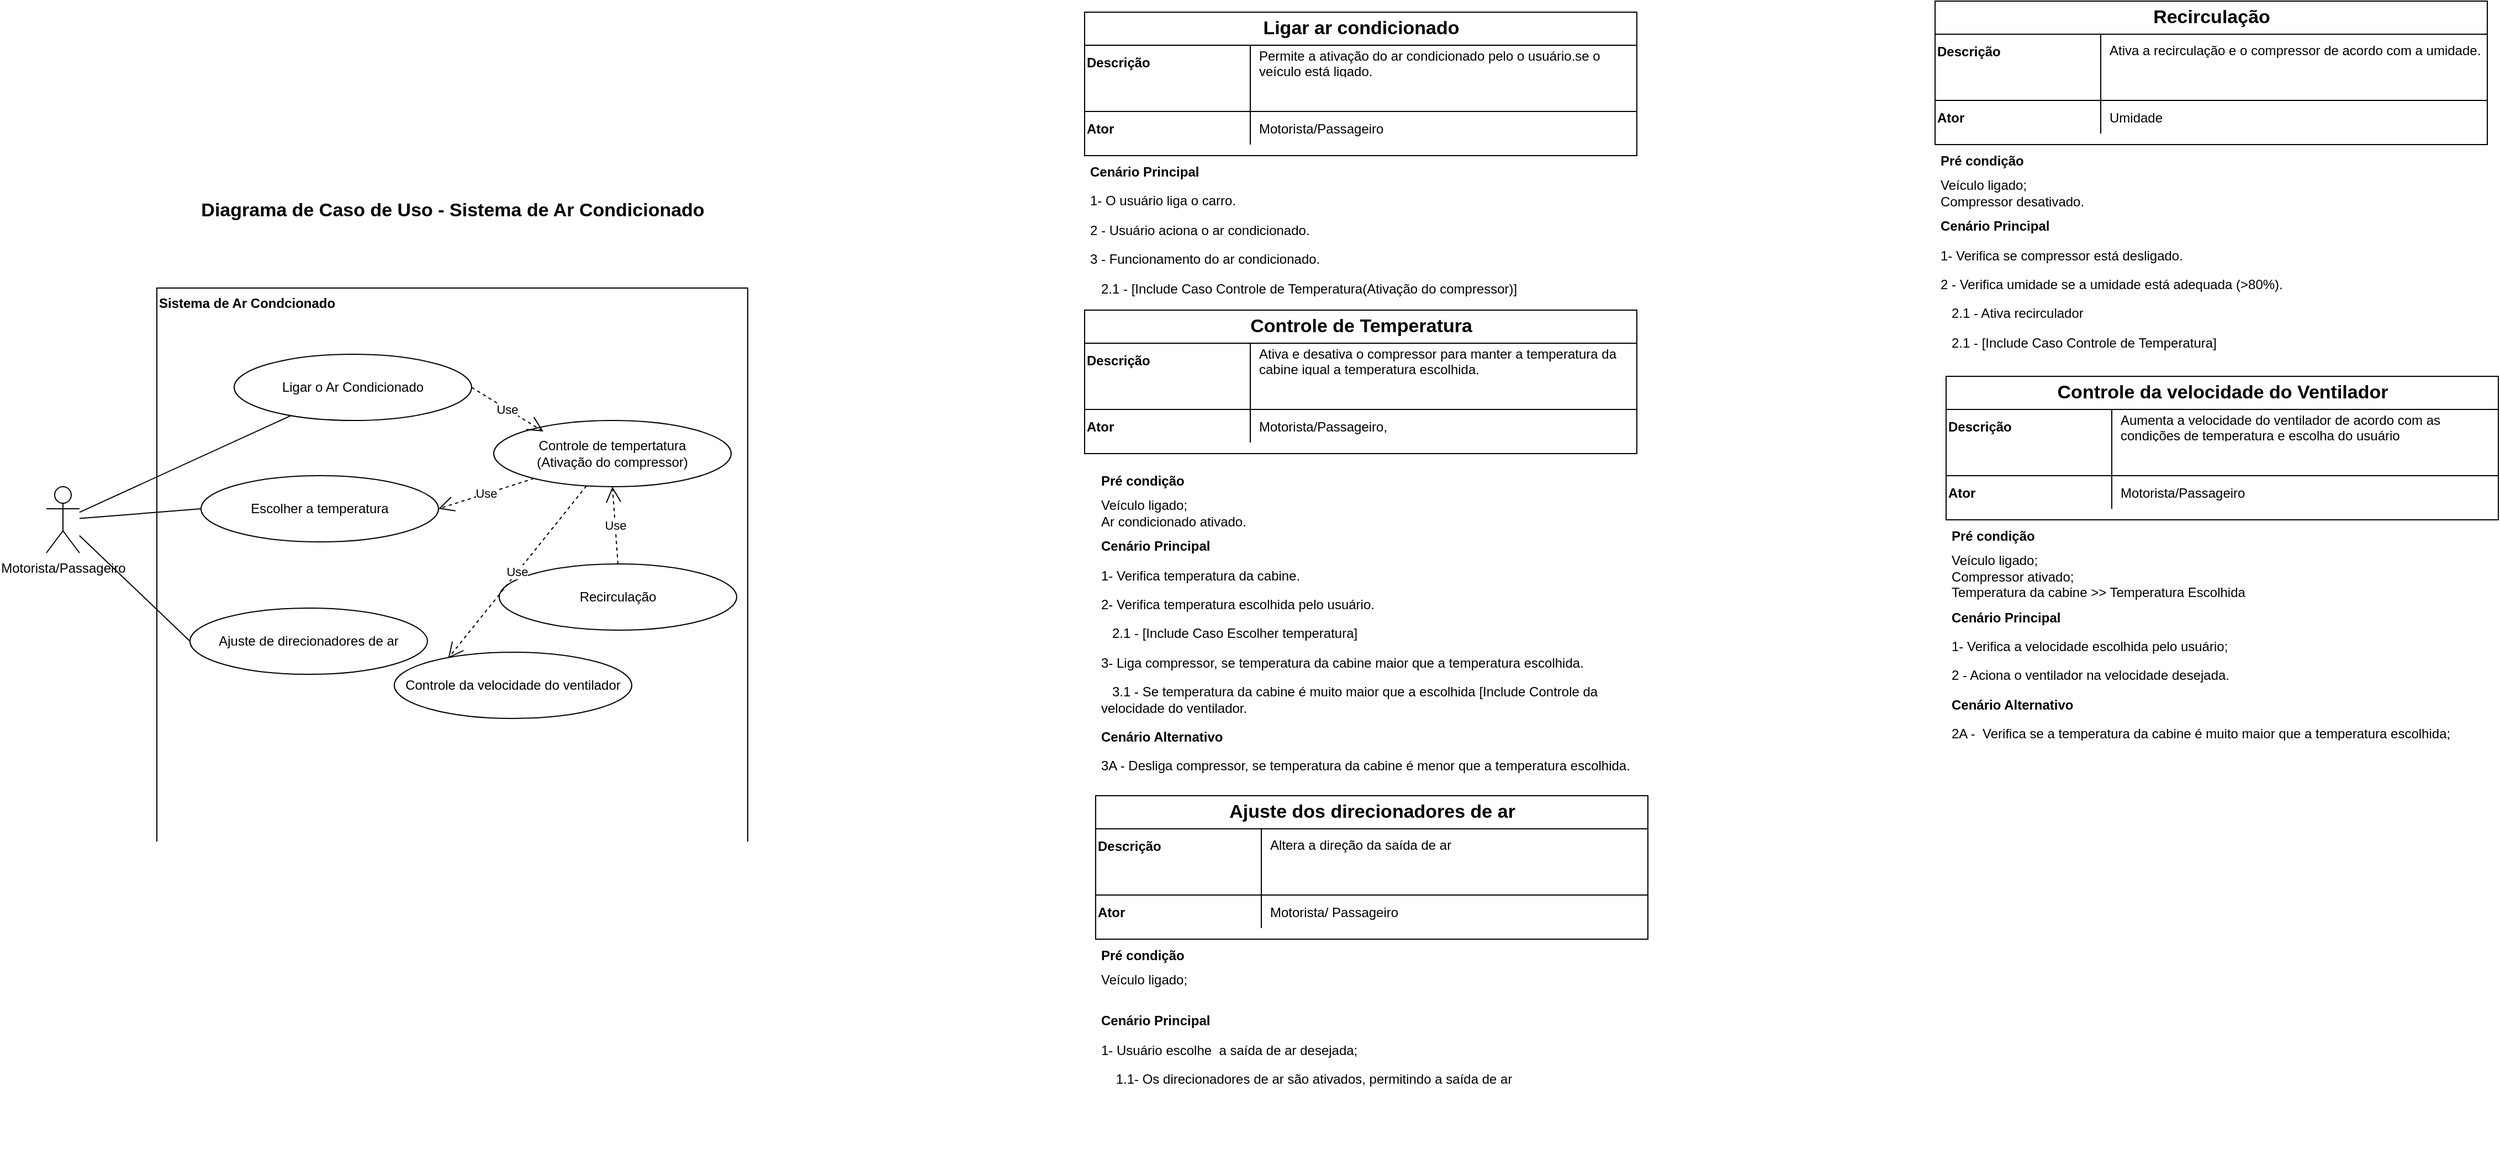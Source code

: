 <mxfile version="15.8.3" type="github">
  <diagram id="G2_i2lJ-f3b6qj_kGdwk" name="Page-1">
    <mxGraphModel dx="4429" dy="2386" grid="1" gridSize="10" guides="1" tooltips="1" connect="1" arrows="1" fold="1" page="1" pageScale="1" pageWidth="850" pageHeight="1100" math="0" shadow="0">
      <root>
        <mxCell id="0" />
        <mxCell id="1" parent="0" />
        <mxCell id="Q2j6FMPa0fHBLMqs2ytp-2" value="Sistema de Ar Condcionado" style="whiteSpace=wrap;aspect=fixed;imageAspect=0;html=1;verticalAlign=top;align=left;fontStyle=1" parent="1" vertex="1">
          <mxGeometry x="150" y="290" width="535" height="535" as="geometry" />
        </mxCell>
        <mxCell id="Q2j6FMPa0fHBLMqs2ytp-4" style="rounded=0;orthogonalLoop=1;jettySize=auto;html=1;endArrow=none;endFill=0;" parent="1" source="Q2j6FMPa0fHBLMqs2ytp-1" target="Q2j6FMPa0fHBLMqs2ytp-3" edge="1">
          <mxGeometry relative="1" as="geometry" />
        </mxCell>
        <mxCell id="Q2j6FMPa0fHBLMqs2ytp-30" style="rounded=0;orthogonalLoop=1;jettySize=auto;html=1;entryX=0;entryY=0.5;entryDx=0;entryDy=0;endArrow=none;endFill=0;" parent="1" source="Q2j6FMPa0fHBLMqs2ytp-1" target="Q2j6FMPa0fHBLMqs2ytp-7" edge="1">
          <mxGeometry relative="1" as="geometry" />
        </mxCell>
        <mxCell id="Q2j6FMPa0fHBLMqs2ytp-35" style="edgeStyle=none;rounded=0;orthogonalLoop=1;jettySize=auto;html=1;entryX=0;entryY=0.5;entryDx=0;entryDy=0;endArrow=none;endFill=0;" parent="1" source="Q2j6FMPa0fHBLMqs2ytp-1" target="Q2j6FMPa0fHBLMqs2ytp-34" edge="1">
          <mxGeometry relative="1" as="geometry" />
        </mxCell>
        <mxCell id="Q2j6FMPa0fHBLMqs2ytp-1" value="Motorista/Passageiro" style="shape=umlActor;verticalLabelPosition=bottom;verticalAlign=top;html=1;outlineConnect=0;" parent="1" vertex="1">
          <mxGeometry x="50" y="470" width="30" height="60" as="geometry" />
        </mxCell>
        <mxCell id="Q2j6FMPa0fHBLMqs2ytp-3" value="Ligar o Ar Condicionado" style="ellipse;whiteSpace=wrap;html=1;" parent="1" vertex="1">
          <mxGeometry x="220" y="350" width="215" height="60" as="geometry" />
        </mxCell>
        <mxCell id="Q2j6FMPa0fHBLMqs2ytp-7" value="Escolher a temperatura" style="ellipse;whiteSpace=wrap;html=1;" parent="1" vertex="1">
          <mxGeometry x="190" y="460" width="215" height="60" as="geometry" />
        </mxCell>
        <mxCell id="Q2j6FMPa0fHBLMqs2ytp-15" value="Controle de tempertatura&lt;br&gt;(Ativação do compressor)" style="ellipse;whiteSpace=wrap;html=1;" parent="1" vertex="1">
          <mxGeometry x="455" y="410" width="215" height="60" as="geometry" />
        </mxCell>
        <mxCell id="Q2j6FMPa0fHBLMqs2ytp-23" value="Recirculação" style="ellipse;whiteSpace=wrap;html=1;" parent="1" vertex="1">
          <mxGeometry x="460" y="540" width="215" height="60" as="geometry" />
        </mxCell>
        <mxCell id="Q2j6FMPa0fHBLMqs2ytp-29" value="Controle da velocidade do ventilador" style="ellipse;whiteSpace=wrap;html=1;" parent="1" vertex="1">
          <mxGeometry x="365" y="620" width="215" height="60" as="geometry" />
        </mxCell>
        <mxCell id="Q2j6FMPa0fHBLMqs2ytp-34" value="Ajuste de direcionadores de ar" style="ellipse;whiteSpace=wrap;html=1;" parent="1" vertex="1">
          <mxGeometry x="180" y="580" width="215" height="60" as="geometry" />
        </mxCell>
        <mxCell id="Q2j6FMPa0fHBLMqs2ytp-36" value="Use" style="endArrow=open;endSize=12;dashed=1;html=1;entryX=1;entryY=0.5;entryDx=0;entryDy=0;" parent="1" source="Q2j6FMPa0fHBLMqs2ytp-15" target="Q2j6FMPa0fHBLMqs2ytp-7" edge="1">
          <mxGeometry width="160" relative="1" as="geometry">
            <mxPoint x="230" y="490" as="sourcePoint" />
            <mxPoint x="430" y="510" as="targetPoint" />
          </mxGeometry>
        </mxCell>
        <mxCell id="Q2j6FMPa0fHBLMqs2ytp-37" value="Use" style="endArrow=open;endSize=12;dashed=1;html=1;exitX=1;exitY=0.5;exitDx=0;exitDy=0;" parent="1" source="Q2j6FMPa0fHBLMqs2ytp-3" edge="1">
          <mxGeometry width="160" relative="1" as="geometry">
            <mxPoint x="487.472" y="500.131" as="sourcePoint" />
            <mxPoint x="500" y="420" as="targetPoint" />
          </mxGeometry>
        </mxCell>
        <mxCell id="Q2j6FMPa0fHBLMqs2ytp-41" value="Use" style="endArrow=open;endSize=12;dashed=1;html=1;entryX=0.227;entryY=0.09;entryDx=0;entryDy=0;entryPerimeter=0;" parent="1" source="Q2j6FMPa0fHBLMqs2ytp-15" target="Q2j6FMPa0fHBLMqs2ytp-29" edge="1">
          <mxGeometry width="160" relative="1" as="geometry">
            <mxPoint x="410" y="620" as="sourcePoint" />
            <mxPoint x="400" y="560" as="targetPoint" />
          </mxGeometry>
        </mxCell>
        <mxCell id="Q2j6FMPa0fHBLMqs2ytp-42" style="edgeStyle=none;rounded=0;orthogonalLoop=1;jettySize=auto;html=1;exitX=0.5;exitY=1;exitDx=0;exitDy=0;endArrow=none;endFill=0;" parent="1" source="Q2j6FMPa0fHBLMqs2ytp-23" target="Q2j6FMPa0fHBLMqs2ytp-23" edge="1">
          <mxGeometry relative="1" as="geometry" />
        </mxCell>
        <mxCell id="Q2j6FMPa0fHBLMqs2ytp-48" value="Diagrama de Caso de Uso - Sistema de Ar Condicionado" style="text;html=1;strokeColor=none;fillColor=none;align=center;verticalAlign=middle;whiteSpace=wrap;rounded=0;fontFamily=Helvetica;fontSize=17;fontStyle=1" parent="1" vertex="1">
          <mxGeometry x="67.5" y="210" width="700" height="20" as="geometry" />
        </mxCell>
        <mxCell id="Q2j6FMPa0fHBLMqs2ytp-49" value="Ligar ar condicionado" style="shape=table;startSize=30;container=1;collapsible=1;childLayout=tableLayout;fixedRows=1;rowLines=0;fontStyle=1;align=center;resizeLast=1;fontFamily=Helvetica;fontSize=17;html=1;" parent="1" vertex="1">
          <mxGeometry x="990" y="40" width="500" height="130" as="geometry" />
        </mxCell>
        <mxCell id="Q2j6FMPa0fHBLMqs2ytp-50" value="" style="shape=partialRectangle;collapsible=0;dropTarget=0;pointerEvents=0;fillColor=none;top=0;left=0;bottom=0;right=0;points=[[0,0.5],[1,0.5]];portConstraint=eastwest;" parent="Q2j6FMPa0fHBLMqs2ytp-49" vertex="1">
          <mxGeometry y="30" width="500" height="30" as="geometry" />
        </mxCell>
        <mxCell id="Q2j6FMPa0fHBLMqs2ytp-51" value="Descrição" style="shape=partialRectangle;connectable=0;fillColor=none;top=0;left=0;bottom=0;right=0;fontStyle=1;overflow=hidden;align=left;" parent="Q2j6FMPa0fHBLMqs2ytp-50" vertex="1">
          <mxGeometry width="150" height="30" as="geometry" />
        </mxCell>
        <mxCell id="Q2j6FMPa0fHBLMqs2ytp-52" value="Permite a ativação do ar condicionado pelo o usuário.se o veículo está ligado." style="shape=partialRectangle;connectable=0;fillColor=none;top=0;left=0;bottom=0;right=0;align=left;spacingLeft=6;fontStyle=0;overflow=hidden;whiteSpace=wrap;" parent="Q2j6FMPa0fHBLMqs2ytp-50" vertex="1">
          <mxGeometry x="150" width="350" height="30" as="geometry" />
        </mxCell>
        <mxCell id="Q2j6FMPa0fHBLMqs2ytp-53" value="" style="shape=partialRectangle;collapsible=0;dropTarget=0;pointerEvents=0;fillColor=none;top=0;left=0;bottom=1;right=0;points=[[0,0.5],[1,0.5]];portConstraint=eastwest;" parent="Q2j6FMPa0fHBLMqs2ytp-49" vertex="1">
          <mxGeometry y="60" width="500" height="30" as="geometry" />
        </mxCell>
        <mxCell id="Q2j6FMPa0fHBLMqs2ytp-54" value="" style="shape=partialRectangle;connectable=0;fillColor=none;top=0;left=0;bottom=0;right=0;fontStyle=1;overflow=hidden;" parent="Q2j6FMPa0fHBLMqs2ytp-53" vertex="1">
          <mxGeometry width="150" height="30" as="geometry" />
        </mxCell>
        <mxCell id="Q2j6FMPa0fHBLMqs2ytp-55" value="" style="shape=partialRectangle;connectable=0;fillColor=none;top=0;left=0;bottom=0;right=0;align=left;spacingLeft=6;fontStyle=5;overflow=hidden;" parent="Q2j6FMPa0fHBLMqs2ytp-53" vertex="1">
          <mxGeometry x="150" width="350" height="30" as="geometry" />
        </mxCell>
        <mxCell id="Q2j6FMPa0fHBLMqs2ytp-56" value="" style="shape=partialRectangle;collapsible=0;dropTarget=0;pointerEvents=0;fillColor=none;top=0;left=0;bottom=0;right=0;points=[[0,0.5],[1,0.5]];portConstraint=eastwest;" parent="Q2j6FMPa0fHBLMqs2ytp-49" vertex="1">
          <mxGeometry y="90" width="500" height="30" as="geometry" />
        </mxCell>
        <mxCell id="Q2j6FMPa0fHBLMqs2ytp-57" value="Ator" style="shape=partialRectangle;connectable=0;fillColor=none;top=0;left=0;bottom=0;right=0;editable=1;overflow=hidden;fontStyle=1;align=left;" parent="Q2j6FMPa0fHBLMqs2ytp-56" vertex="1">
          <mxGeometry width="150" height="30" as="geometry" />
        </mxCell>
        <mxCell id="Q2j6FMPa0fHBLMqs2ytp-58" value="Motorista/Passageiro" style="shape=partialRectangle;connectable=0;fillColor=none;top=0;left=0;bottom=0;right=0;align=left;spacingLeft=6;overflow=hidden;" parent="Q2j6FMPa0fHBLMqs2ytp-56" vertex="1">
          <mxGeometry x="150" width="350" height="30" as="geometry" />
        </mxCell>
        <mxCell id="Q2j6FMPa0fHBLMqs2ytp-62" value="&lt;h1 style=&quot;font-size: 12px&quot;&gt;Cenário Principal&lt;/h1&gt;&lt;p style=&quot;font-size: 12px&quot;&gt;&lt;font style=&quot;font-size: 12px&quot;&gt;1- O usuário liga o carro.&lt;/font&gt;&lt;/p&gt;&lt;p style=&quot;font-size: 12px&quot;&gt;&lt;font style=&quot;font-size: 12px&quot;&gt;2 - Usuário aciona o ar condicionado.&lt;/font&gt;&lt;/p&gt;&lt;p style=&quot;font-size: 12px&quot;&gt;&lt;font style=&quot;font-size: 12px&quot;&gt;3 - Funcionamento do ar condicionado.&lt;/font&gt;&lt;/p&gt;&lt;p style=&quot;font-size: 12px&quot;&gt;&lt;font style=&quot;font-size: 12px&quot;&gt;&amp;nbsp; &amp;nbsp;2.1 - [Include Caso Controle de Temperatura(Ativação do compressor)]&lt;/font&gt;&lt;/p&gt;&lt;p style=&quot;font-size: 12px&quot;&gt;&lt;font style=&quot;font-size: 12px&quot;&gt;&lt;b&gt;Cenário Alternativo&lt;/b&gt;&lt;/font&gt;&lt;/p&gt;&lt;p style=&quot;font-size: 12px&quot;&gt;2A - O usuário desliga o ar condicionado&lt;/p&gt;&lt;p style=&quot;font-size: 12px&quot;&gt;3A - Desativação do ar condicionado&lt;/p&gt;&lt;p style=&quot;font-size: 12px&quot;&gt;&amp;nbsp; &amp;nbsp;3A.1 - [Include Caso Controle de Temperatura(Ativação do compressor)]&lt;/p&gt;" style="text;html=1;strokeColor=none;fillColor=none;spacing=5;spacingTop=-20;whiteSpace=wrap;overflow=hidden;rounded=0;fontFamily=Helvetica;fontSize=17;align=left;verticalAlign=top;" parent="1" vertex="1">
          <mxGeometry x="990" y="180" width="500" height="130" as="geometry" />
        </mxCell>
        <mxCell id="Q2j6FMPa0fHBLMqs2ytp-63" value="Controle de Temperatura" style="shape=table;startSize=30;container=1;collapsible=1;childLayout=tableLayout;fixedRows=1;rowLines=0;fontStyle=1;align=center;resizeLast=1;fontFamily=Helvetica;fontSize=17;html=1;" parent="1" vertex="1">
          <mxGeometry x="990" y="310" width="500" height="130" as="geometry" />
        </mxCell>
        <mxCell id="Q2j6FMPa0fHBLMqs2ytp-64" value="" style="shape=partialRectangle;collapsible=0;dropTarget=0;pointerEvents=0;fillColor=none;top=0;left=0;bottom=0;right=0;points=[[0,0.5],[1,0.5]];portConstraint=eastwest;" parent="Q2j6FMPa0fHBLMqs2ytp-63" vertex="1">
          <mxGeometry y="30" width="500" height="30" as="geometry" />
        </mxCell>
        <mxCell id="Q2j6FMPa0fHBLMqs2ytp-65" value="Descrição" style="shape=partialRectangle;connectable=0;fillColor=none;top=0;left=0;bottom=0;right=0;fontStyle=1;overflow=hidden;align=left;" parent="Q2j6FMPa0fHBLMqs2ytp-64" vertex="1">
          <mxGeometry width="150" height="30" as="geometry" />
        </mxCell>
        <mxCell id="Q2j6FMPa0fHBLMqs2ytp-66" value="Ativa e desativa o compressor para manter a temperatura da cabine igual a temperatura escolhida." style="shape=partialRectangle;connectable=0;fillColor=none;top=0;left=0;bottom=0;right=0;align=left;spacingLeft=6;fontStyle=0;overflow=hidden;whiteSpace=wrap;" parent="Q2j6FMPa0fHBLMqs2ytp-64" vertex="1">
          <mxGeometry x="150" width="350" height="30" as="geometry" />
        </mxCell>
        <mxCell id="Q2j6FMPa0fHBLMqs2ytp-67" value="" style="shape=partialRectangle;collapsible=0;dropTarget=0;pointerEvents=0;fillColor=none;top=0;left=0;bottom=1;right=0;points=[[0,0.5],[1,0.5]];portConstraint=eastwest;" parent="Q2j6FMPa0fHBLMqs2ytp-63" vertex="1">
          <mxGeometry y="60" width="500" height="30" as="geometry" />
        </mxCell>
        <mxCell id="Q2j6FMPa0fHBLMqs2ytp-68" value="" style="shape=partialRectangle;connectable=0;fillColor=none;top=0;left=0;bottom=0;right=0;fontStyle=1;overflow=hidden;" parent="Q2j6FMPa0fHBLMqs2ytp-67" vertex="1">
          <mxGeometry width="150" height="30" as="geometry" />
        </mxCell>
        <mxCell id="Q2j6FMPa0fHBLMqs2ytp-69" value="" style="shape=partialRectangle;connectable=0;fillColor=none;top=0;left=0;bottom=0;right=0;align=left;spacingLeft=6;fontStyle=5;overflow=hidden;" parent="Q2j6FMPa0fHBLMqs2ytp-67" vertex="1">
          <mxGeometry x="150" width="350" height="30" as="geometry" />
        </mxCell>
        <mxCell id="Q2j6FMPa0fHBLMqs2ytp-70" value="" style="shape=partialRectangle;collapsible=0;dropTarget=0;pointerEvents=0;fillColor=none;top=0;left=0;bottom=0;right=0;points=[[0,0.5],[1,0.5]];portConstraint=eastwest;" parent="Q2j6FMPa0fHBLMqs2ytp-63" vertex="1">
          <mxGeometry y="90" width="500" height="30" as="geometry" />
        </mxCell>
        <mxCell id="Q2j6FMPa0fHBLMqs2ytp-71" value="Ator" style="shape=partialRectangle;connectable=0;fillColor=none;top=0;left=0;bottom=0;right=0;editable=1;overflow=hidden;fontStyle=1;align=left;" parent="Q2j6FMPa0fHBLMqs2ytp-70" vertex="1">
          <mxGeometry width="150" height="30" as="geometry" />
        </mxCell>
        <mxCell id="Q2j6FMPa0fHBLMqs2ytp-72" value="Motorista/Passageiro," style="shape=partialRectangle;connectable=0;fillColor=none;top=0;left=0;bottom=0;right=0;align=left;spacingLeft=6;overflow=hidden;" parent="Q2j6FMPa0fHBLMqs2ytp-70" vertex="1">
          <mxGeometry x="150" width="350" height="30" as="geometry" />
        </mxCell>
        <mxCell id="Q2j6FMPa0fHBLMqs2ytp-73" value="&lt;h1 style=&quot;font-size: 12px&quot;&gt;Pré condição&lt;/h1&gt;&lt;div style=&quot;font-size: 12px&quot;&gt;Veículo ligado;&lt;/div&gt;&lt;div style=&quot;font-size: 12px&quot;&gt;Ar condicionado ativado.&lt;/div&gt;&lt;h1 style=&quot;font-size: 12px&quot;&gt;Cenário Principal&lt;/h1&gt;&lt;p style=&quot;font-size: 12px&quot;&gt;&lt;font style=&quot;font-size: 12px&quot;&gt;1- Verifica temperatura da cabine.&lt;/font&gt;&lt;/p&gt;&lt;p style=&quot;font-size: 12px&quot;&gt;&lt;font style=&quot;font-size: 12px&quot;&gt;2- Verifica temperatura escolhida pelo usuário.&lt;/font&gt;&lt;/p&gt;&lt;p style=&quot;font-size: 12px&quot;&gt;&lt;font style=&quot;font-size: 12px&quot;&gt;&amp;nbsp; &amp;nbsp;2.1 - [Include Caso Escolher temperatura]&lt;/font&gt;&lt;/p&gt;&lt;p style=&quot;font-size: 12px&quot;&gt;&lt;font style=&quot;font-size: 12px&quot;&gt;3- Liga compressor, se temperatura da cabine maior que a temperatura escolhida.&lt;/font&gt;&lt;/p&gt;&lt;p style=&quot;font-size: 12px&quot;&gt;&lt;font style=&quot;font-size: 12px&quot;&gt;&amp;nbsp; &amp;nbsp;3.1 - Se temperatura da cabine é muito maior que a escolhida [Include Controle da velocidade do ventilador.&lt;/font&gt;&lt;/p&gt;&lt;p style=&quot;font-size: 12px&quot;&gt;&lt;font style=&quot;font-size: 12px&quot;&gt;&lt;b&gt;Cenário Alternativo&lt;/b&gt;&lt;/font&gt;&lt;/p&gt;&lt;p style=&quot;font-size: 12px&quot;&gt;3A - Desliga compressor, se temperatura da cabine é menor que a temperatura escolhida.&lt;/p&gt;&lt;p style=&quot;font-size: 12px&quot;&gt;&lt;br&gt;&lt;/p&gt;" style="text;html=1;strokeColor=none;fillColor=none;spacing=5;spacingTop=-20;whiteSpace=wrap;overflow=hidden;rounded=0;fontFamily=Helvetica;fontSize=17;align=left;verticalAlign=top;" parent="1" vertex="1">
          <mxGeometry x="1000" y="460" width="500" height="290" as="geometry" />
        </mxCell>
        <mxCell id="Q2j6FMPa0fHBLMqs2ytp-96" value="Recirculação" style="shape=table;startSize=30;container=1;collapsible=1;childLayout=tableLayout;fixedRows=1;rowLines=0;fontStyle=1;align=center;resizeLast=1;fontFamily=Helvetica;fontSize=17;html=1;" parent="1" vertex="1">
          <mxGeometry x="1760" y="30" width="500" height="130" as="geometry" />
        </mxCell>
        <mxCell id="Q2j6FMPa0fHBLMqs2ytp-97" value="" style="shape=partialRectangle;collapsible=0;dropTarget=0;pointerEvents=0;fillColor=none;top=0;left=0;bottom=0;right=0;points=[[0,0.5],[1,0.5]];portConstraint=eastwest;" parent="Q2j6FMPa0fHBLMqs2ytp-96" vertex="1">
          <mxGeometry y="30" width="500" height="30" as="geometry" />
        </mxCell>
        <mxCell id="Q2j6FMPa0fHBLMqs2ytp-98" value="Descrição" style="shape=partialRectangle;connectable=0;fillColor=none;top=0;left=0;bottom=0;right=0;fontStyle=1;overflow=hidden;align=left;" parent="Q2j6FMPa0fHBLMqs2ytp-97" vertex="1">
          <mxGeometry width="150" height="30" as="geometry" />
        </mxCell>
        <mxCell id="Q2j6FMPa0fHBLMqs2ytp-99" value="Ativa a recirculação e o compressor de acordo com a umidade." style="shape=partialRectangle;connectable=0;fillColor=none;top=0;left=0;bottom=0;right=0;align=left;spacingLeft=6;fontStyle=0;overflow=hidden;whiteSpace=wrap;" parent="Q2j6FMPa0fHBLMqs2ytp-97" vertex="1">
          <mxGeometry x="150" width="350" height="30" as="geometry" />
        </mxCell>
        <mxCell id="Q2j6FMPa0fHBLMqs2ytp-100" value="" style="shape=partialRectangle;collapsible=0;dropTarget=0;pointerEvents=0;fillColor=none;top=0;left=0;bottom=1;right=0;points=[[0,0.5],[1,0.5]];portConstraint=eastwest;" parent="Q2j6FMPa0fHBLMqs2ytp-96" vertex="1">
          <mxGeometry y="60" width="500" height="30" as="geometry" />
        </mxCell>
        <mxCell id="Q2j6FMPa0fHBLMqs2ytp-101" value="" style="shape=partialRectangle;connectable=0;fillColor=none;top=0;left=0;bottom=0;right=0;fontStyle=1;overflow=hidden;" parent="Q2j6FMPa0fHBLMqs2ytp-100" vertex="1">
          <mxGeometry width="150" height="30" as="geometry" />
        </mxCell>
        <mxCell id="Q2j6FMPa0fHBLMqs2ytp-102" value="" style="shape=partialRectangle;connectable=0;fillColor=none;top=0;left=0;bottom=0;right=0;align=left;spacingLeft=6;fontStyle=5;overflow=hidden;" parent="Q2j6FMPa0fHBLMqs2ytp-100" vertex="1">
          <mxGeometry x="150" width="350" height="30" as="geometry" />
        </mxCell>
        <mxCell id="Q2j6FMPa0fHBLMqs2ytp-103" value="" style="shape=partialRectangle;collapsible=0;dropTarget=0;pointerEvents=0;fillColor=none;top=0;left=0;bottom=0;right=0;points=[[0,0.5],[1,0.5]];portConstraint=eastwest;" parent="Q2j6FMPa0fHBLMqs2ytp-96" vertex="1">
          <mxGeometry y="90" width="500" height="30" as="geometry" />
        </mxCell>
        <mxCell id="Q2j6FMPa0fHBLMqs2ytp-104" value="Ator" style="shape=partialRectangle;connectable=0;fillColor=none;top=0;left=0;bottom=0;right=0;editable=1;overflow=hidden;fontStyle=1;align=left;" parent="Q2j6FMPa0fHBLMqs2ytp-103" vertex="1">
          <mxGeometry width="150" height="30" as="geometry" />
        </mxCell>
        <mxCell id="Q2j6FMPa0fHBLMqs2ytp-105" value="Umidade" style="shape=partialRectangle;connectable=0;fillColor=none;top=0;left=0;bottom=0;right=0;align=left;spacingLeft=6;overflow=hidden;" parent="Q2j6FMPa0fHBLMqs2ytp-103" vertex="1">
          <mxGeometry x="150" width="350" height="30" as="geometry" />
        </mxCell>
        <mxCell id="Q2j6FMPa0fHBLMqs2ytp-106" value="&lt;h1 style=&quot;font-size: 12px&quot;&gt;Pré condição&lt;/h1&gt;&lt;div style=&quot;font-size: 12px&quot;&gt;Veículo ligado;&lt;/div&gt;&lt;div style=&quot;font-size: 12px&quot;&gt;Compressor desativado.&lt;/div&gt;&lt;h1 style=&quot;font-size: 12px&quot;&gt;Cenário Principal&lt;/h1&gt;&lt;p style=&quot;font-size: 12px&quot;&gt;&lt;font style=&quot;font-size: 12px&quot;&gt;1- Verifica se compressor está desligado.&lt;/font&gt;&lt;/p&gt;&lt;p style=&quot;font-size: 12px&quot;&gt;&lt;font style=&quot;font-size: 12px&quot;&gt;2 - Verifica umidade se a umidade está adequada (&amp;gt;80%).&lt;/font&gt;&lt;/p&gt;&lt;p style=&quot;font-size: 12px&quot;&gt;&lt;font style=&quot;font-size: 12px&quot;&gt;&amp;nbsp; &amp;nbsp;2.1 - Ativa recirculador&lt;/font&gt;&lt;/p&gt;&lt;p style=&quot;font-size: 12px&quot;&gt;&lt;font style=&quot;font-size: 12px&quot;&gt;&amp;nbsp; &amp;nbsp;2.1 - [Include Caso Controle de Temperatura]&lt;/font&gt;&lt;/p&gt;&lt;p style=&quot;font-size: 12px&quot;&gt;&lt;br&gt;&lt;/p&gt;" style="text;html=1;strokeColor=none;fillColor=none;spacing=5;spacingTop=-20;whiteSpace=wrap;overflow=hidden;rounded=0;fontFamily=Helvetica;fontSize=17;align=left;verticalAlign=top;" parent="1" vertex="1">
          <mxGeometry x="1760" y="170" width="500" height="190" as="geometry" />
        </mxCell>
        <mxCell id="Q2j6FMPa0fHBLMqs2ytp-107" value="Use" style="endArrow=open;endSize=12;dashed=1;html=1;exitX=0.5;exitY=0;exitDx=0;exitDy=0;entryX=0.5;entryY=1;entryDx=0;entryDy=0;" parent="1" source="Q2j6FMPa0fHBLMqs2ytp-23" target="Q2j6FMPa0fHBLMqs2ytp-15" edge="1">
          <mxGeometry width="160" relative="1" as="geometry">
            <mxPoint x="534.6" y="478.074" as="sourcePoint" />
            <mxPoint x="410" y="570" as="targetPoint" />
          </mxGeometry>
        </mxCell>
        <mxCell id="Q2j6FMPa0fHBLMqs2ytp-114" value="Controle da velocidade do Ventilador" style="shape=table;startSize=30;container=1;collapsible=1;childLayout=tableLayout;fixedRows=1;rowLines=0;fontStyle=1;align=center;resizeLast=1;fontFamily=Helvetica;fontSize=17;html=1;" parent="1" vertex="1">
          <mxGeometry x="1770" y="370" width="500" height="130" as="geometry" />
        </mxCell>
        <mxCell id="Q2j6FMPa0fHBLMqs2ytp-115" value="" style="shape=partialRectangle;collapsible=0;dropTarget=0;pointerEvents=0;fillColor=none;top=0;left=0;bottom=0;right=0;points=[[0,0.5],[1,0.5]];portConstraint=eastwest;" parent="Q2j6FMPa0fHBLMqs2ytp-114" vertex="1">
          <mxGeometry y="30" width="500" height="30" as="geometry" />
        </mxCell>
        <mxCell id="Q2j6FMPa0fHBLMqs2ytp-116" value="Descrição" style="shape=partialRectangle;connectable=0;fillColor=none;top=0;left=0;bottom=0;right=0;fontStyle=1;overflow=hidden;align=left;" parent="Q2j6FMPa0fHBLMqs2ytp-115" vertex="1">
          <mxGeometry width="150" height="30" as="geometry" />
        </mxCell>
        <mxCell id="Q2j6FMPa0fHBLMqs2ytp-117" value="Aumenta a velocidade do ventilador de acordo com as condições de temperatura e escolha do usuário" style="shape=partialRectangle;connectable=0;fillColor=none;top=0;left=0;bottom=0;right=0;align=left;spacingLeft=6;fontStyle=0;overflow=hidden;whiteSpace=wrap;" parent="Q2j6FMPa0fHBLMqs2ytp-115" vertex="1">
          <mxGeometry x="150" width="350" height="30" as="geometry" />
        </mxCell>
        <mxCell id="Q2j6FMPa0fHBLMqs2ytp-118" value="" style="shape=partialRectangle;collapsible=0;dropTarget=0;pointerEvents=0;fillColor=none;top=0;left=0;bottom=1;right=0;points=[[0,0.5],[1,0.5]];portConstraint=eastwest;" parent="Q2j6FMPa0fHBLMqs2ytp-114" vertex="1">
          <mxGeometry y="60" width="500" height="30" as="geometry" />
        </mxCell>
        <mxCell id="Q2j6FMPa0fHBLMqs2ytp-119" value="" style="shape=partialRectangle;connectable=0;fillColor=none;top=0;left=0;bottom=0;right=0;fontStyle=1;overflow=hidden;" parent="Q2j6FMPa0fHBLMqs2ytp-118" vertex="1">
          <mxGeometry width="150" height="30" as="geometry" />
        </mxCell>
        <mxCell id="Q2j6FMPa0fHBLMqs2ytp-120" value="" style="shape=partialRectangle;connectable=0;fillColor=none;top=0;left=0;bottom=0;right=0;align=left;spacingLeft=6;fontStyle=5;overflow=hidden;" parent="Q2j6FMPa0fHBLMqs2ytp-118" vertex="1">
          <mxGeometry x="150" width="350" height="30" as="geometry" />
        </mxCell>
        <mxCell id="Q2j6FMPa0fHBLMqs2ytp-121" value="" style="shape=partialRectangle;collapsible=0;dropTarget=0;pointerEvents=0;fillColor=none;top=0;left=0;bottom=0;right=0;points=[[0,0.5],[1,0.5]];portConstraint=eastwest;" parent="Q2j6FMPa0fHBLMqs2ytp-114" vertex="1">
          <mxGeometry y="90" width="500" height="30" as="geometry" />
        </mxCell>
        <mxCell id="Q2j6FMPa0fHBLMqs2ytp-122" value="Ator" style="shape=partialRectangle;connectable=0;fillColor=none;top=0;left=0;bottom=0;right=0;editable=1;overflow=hidden;fontStyle=1;align=left;" parent="Q2j6FMPa0fHBLMqs2ytp-121" vertex="1">
          <mxGeometry width="150" height="30" as="geometry" />
        </mxCell>
        <mxCell id="Q2j6FMPa0fHBLMqs2ytp-123" value="Motorista/Passageiro" style="shape=partialRectangle;connectable=0;fillColor=none;top=0;left=0;bottom=0;right=0;align=left;spacingLeft=6;overflow=hidden;" parent="Q2j6FMPa0fHBLMqs2ytp-121" vertex="1">
          <mxGeometry x="150" width="350" height="30" as="geometry" />
        </mxCell>
        <mxCell id="Q2j6FMPa0fHBLMqs2ytp-124" value="&lt;h1 style=&quot;font-size: 12px&quot;&gt;Pré condição&lt;/h1&gt;&lt;div style=&quot;font-size: 12px&quot;&gt;Veículo ligado;&lt;/div&gt;&lt;div style=&quot;font-size: 12px&quot;&gt;Compressor ativado;&lt;/div&gt;&lt;div style=&quot;font-size: 12px&quot;&gt;Temperatura da cabine &amp;gt;&amp;gt; Temperatura Escolhida&lt;/div&gt;&lt;h1 style=&quot;font-size: 12px&quot;&gt;Cenário Principal&lt;/h1&gt;&lt;p style=&quot;font-size: 12px&quot;&gt;&lt;font style=&quot;font-size: 12px&quot;&gt;1- Verifica a velocidade escolhida pelo usuário;&lt;/font&gt;&lt;/p&gt;&lt;p style=&quot;font-size: 12px&quot;&gt;&lt;font style=&quot;font-size: 12px&quot;&gt;2 - Aciona o ventilador na velocidade desejada.&lt;/font&gt;&lt;/p&gt;&lt;p style=&quot;font-size: 12px&quot;&gt;&lt;b&gt;Cenário Alternativo&lt;/b&gt;&lt;/p&gt;&lt;p style=&quot;font-size: 12px&quot;&gt;2A -&amp;nbsp; Verifica se a temperatura da cabine é muito maior que a temperatura escolhida;&lt;/p&gt;&lt;p style=&quot;font-size: 12px&quot;&gt;&lt;span style=&quot;white-space: pre&quot;&gt;	&lt;/span&gt;2A.1 - Aumenta a velocidade do ventilador&lt;br&gt;&lt;/p&gt;&lt;p style=&quot;font-size: 12px&quot;&gt;&lt;br&gt;&lt;/p&gt;" style="text;html=1;strokeColor=none;fillColor=none;spacing=5;spacingTop=-20;whiteSpace=wrap;overflow=hidden;rounded=0;fontFamily=Helvetica;fontSize=17;align=left;verticalAlign=top;" parent="1" vertex="1">
          <mxGeometry x="1770" y="510" width="500" height="190" as="geometry" />
        </mxCell>
        <mxCell id="Q2j6FMPa0fHBLMqs2ytp-125" value="Ajuste dos direcionadores de ar" style="shape=table;startSize=30;container=1;collapsible=1;childLayout=tableLayout;fixedRows=1;rowLines=0;fontStyle=1;align=center;resizeLast=1;fontFamily=Helvetica;fontSize=17;html=1;" parent="1" vertex="1">
          <mxGeometry x="1000" y="750" width="500" height="130" as="geometry" />
        </mxCell>
        <mxCell id="Q2j6FMPa0fHBLMqs2ytp-126" value="" style="shape=partialRectangle;collapsible=0;dropTarget=0;pointerEvents=0;fillColor=none;top=0;left=0;bottom=0;right=0;points=[[0,0.5],[1,0.5]];portConstraint=eastwest;" parent="Q2j6FMPa0fHBLMqs2ytp-125" vertex="1">
          <mxGeometry y="30" width="500" height="30" as="geometry" />
        </mxCell>
        <mxCell id="Q2j6FMPa0fHBLMqs2ytp-127" value="Descrição" style="shape=partialRectangle;connectable=0;fillColor=none;top=0;left=0;bottom=0;right=0;fontStyle=1;overflow=hidden;align=left;" parent="Q2j6FMPa0fHBLMqs2ytp-126" vertex="1">
          <mxGeometry width="150" height="30" as="geometry" />
        </mxCell>
        <mxCell id="Q2j6FMPa0fHBLMqs2ytp-128" value="Altera a direção da saída de ar" style="shape=partialRectangle;connectable=0;fillColor=none;top=0;left=0;bottom=0;right=0;align=left;spacingLeft=6;fontStyle=0;overflow=hidden;whiteSpace=wrap;" parent="Q2j6FMPa0fHBLMqs2ytp-126" vertex="1">
          <mxGeometry x="150" width="350" height="30" as="geometry" />
        </mxCell>
        <mxCell id="Q2j6FMPa0fHBLMqs2ytp-129" value="" style="shape=partialRectangle;collapsible=0;dropTarget=0;pointerEvents=0;fillColor=none;top=0;left=0;bottom=1;right=0;points=[[0,0.5],[1,0.5]];portConstraint=eastwest;" parent="Q2j6FMPa0fHBLMqs2ytp-125" vertex="1">
          <mxGeometry y="60" width="500" height="30" as="geometry" />
        </mxCell>
        <mxCell id="Q2j6FMPa0fHBLMqs2ytp-130" value="" style="shape=partialRectangle;connectable=0;fillColor=none;top=0;left=0;bottom=0;right=0;fontStyle=1;overflow=hidden;" parent="Q2j6FMPa0fHBLMqs2ytp-129" vertex="1">
          <mxGeometry width="150" height="30" as="geometry" />
        </mxCell>
        <mxCell id="Q2j6FMPa0fHBLMqs2ytp-131" value="" style="shape=partialRectangle;connectable=0;fillColor=none;top=0;left=0;bottom=0;right=0;align=left;spacingLeft=6;fontStyle=5;overflow=hidden;" parent="Q2j6FMPa0fHBLMqs2ytp-129" vertex="1">
          <mxGeometry x="150" width="350" height="30" as="geometry" />
        </mxCell>
        <mxCell id="Q2j6FMPa0fHBLMqs2ytp-132" value="" style="shape=partialRectangle;collapsible=0;dropTarget=0;pointerEvents=0;fillColor=none;top=0;left=0;bottom=0;right=0;points=[[0,0.5],[1,0.5]];portConstraint=eastwest;" parent="Q2j6FMPa0fHBLMqs2ytp-125" vertex="1">
          <mxGeometry y="90" width="500" height="30" as="geometry" />
        </mxCell>
        <mxCell id="Q2j6FMPa0fHBLMqs2ytp-133" value="Ator" style="shape=partialRectangle;connectable=0;fillColor=none;top=0;left=0;bottom=0;right=0;editable=1;overflow=hidden;fontStyle=1;align=left;" parent="Q2j6FMPa0fHBLMqs2ytp-132" vertex="1">
          <mxGeometry width="150" height="30" as="geometry" />
        </mxCell>
        <mxCell id="Q2j6FMPa0fHBLMqs2ytp-134" value="Motorista/ Passageiro" style="shape=partialRectangle;connectable=0;fillColor=none;top=0;left=0;bottom=0;right=0;align=left;spacingLeft=6;overflow=hidden;" parent="Q2j6FMPa0fHBLMqs2ytp-132" vertex="1">
          <mxGeometry x="150" width="350" height="30" as="geometry" />
        </mxCell>
        <mxCell id="Q2j6FMPa0fHBLMqs2ytp-135" value="&lt;h1 style=&quot;font-size: 12px&quot;&gt;Pré condição&lt;/h1&gt;&lt;div style=&quot;font-size: 12px&quot;&gt;Veículo ligado;&lt;/div&gt;&lt;div style=&quot;font-size: 12px&quot;&gt;&lt;br&gt;&lt;/div&gt;&lt;h1 style=&quot;font-size: 12px&quot;&gt;Cenário Principal&lt;/h1&gt;&lt;p style=&quot;font-size: 12px&quot;&gt;&lt;font style=&quot;font-size: 12px&quot;&gt;1- Usuário escolhe&amp;nbsp; a saída de ar desejada;&lt;/font&gt;&lt;/p&gt;&lt;p style=&quot;font-size: 12px&quot;&gt;&lt;font style=&quot;font-size: 12px&quot;&gt;&amp;nbsp; &amp;nbsp; 1.1- Os direcionadores de ar são ativados, permitindo a saída de ar&lt;/font&gt;&lt;/p&gt;&lt;p style=&quot;font-size: 12px&quot;&gt;&lt;br&gt;&lt;/p&gt;" style="text;html=1;strokeColor=none;fillColor=none;spacing=5;spacingTop=-20;whiteSpace=wrap;overflow=hidden;rounded=0;fontFamily=Helvetica;fontSize=17;align=left;verticalAlign=top;" parent="1" vertex="1">
          <mxGeometry x="1000" y="890" width="500" height="190" as="geometry" />
        </mxCell>
      </root>
    </mxGraphModel>
  </diagram>
</mxfile>
